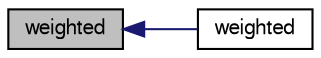 digraph "weighted"
{
  bgcolor="transparent";
  edge [fontname="FreeSans",fontsize="10",labelfontname="FreeSans",labelfontsize="10"];
  node [fontname="FreeSans",fontsize="10",shape=record];
  rankdir="LR";
  Node1 [label="weighted",height=0.2,width=0.4,color="black", fillcolor="grey75", style="filled", fontcolor="black"];
  Node1 -> Node2 [dir="back",color="midnightblue",fontsize="10",style="solid",fontname="FreeSans"];
  Node2 [label="weighted",height=0.2,width=0.4,color="black",URL="$a23270.html#abece1a94b40db16b7c3ae5cbc87cccb3",tooltip="Construct from Istream. "];
}
